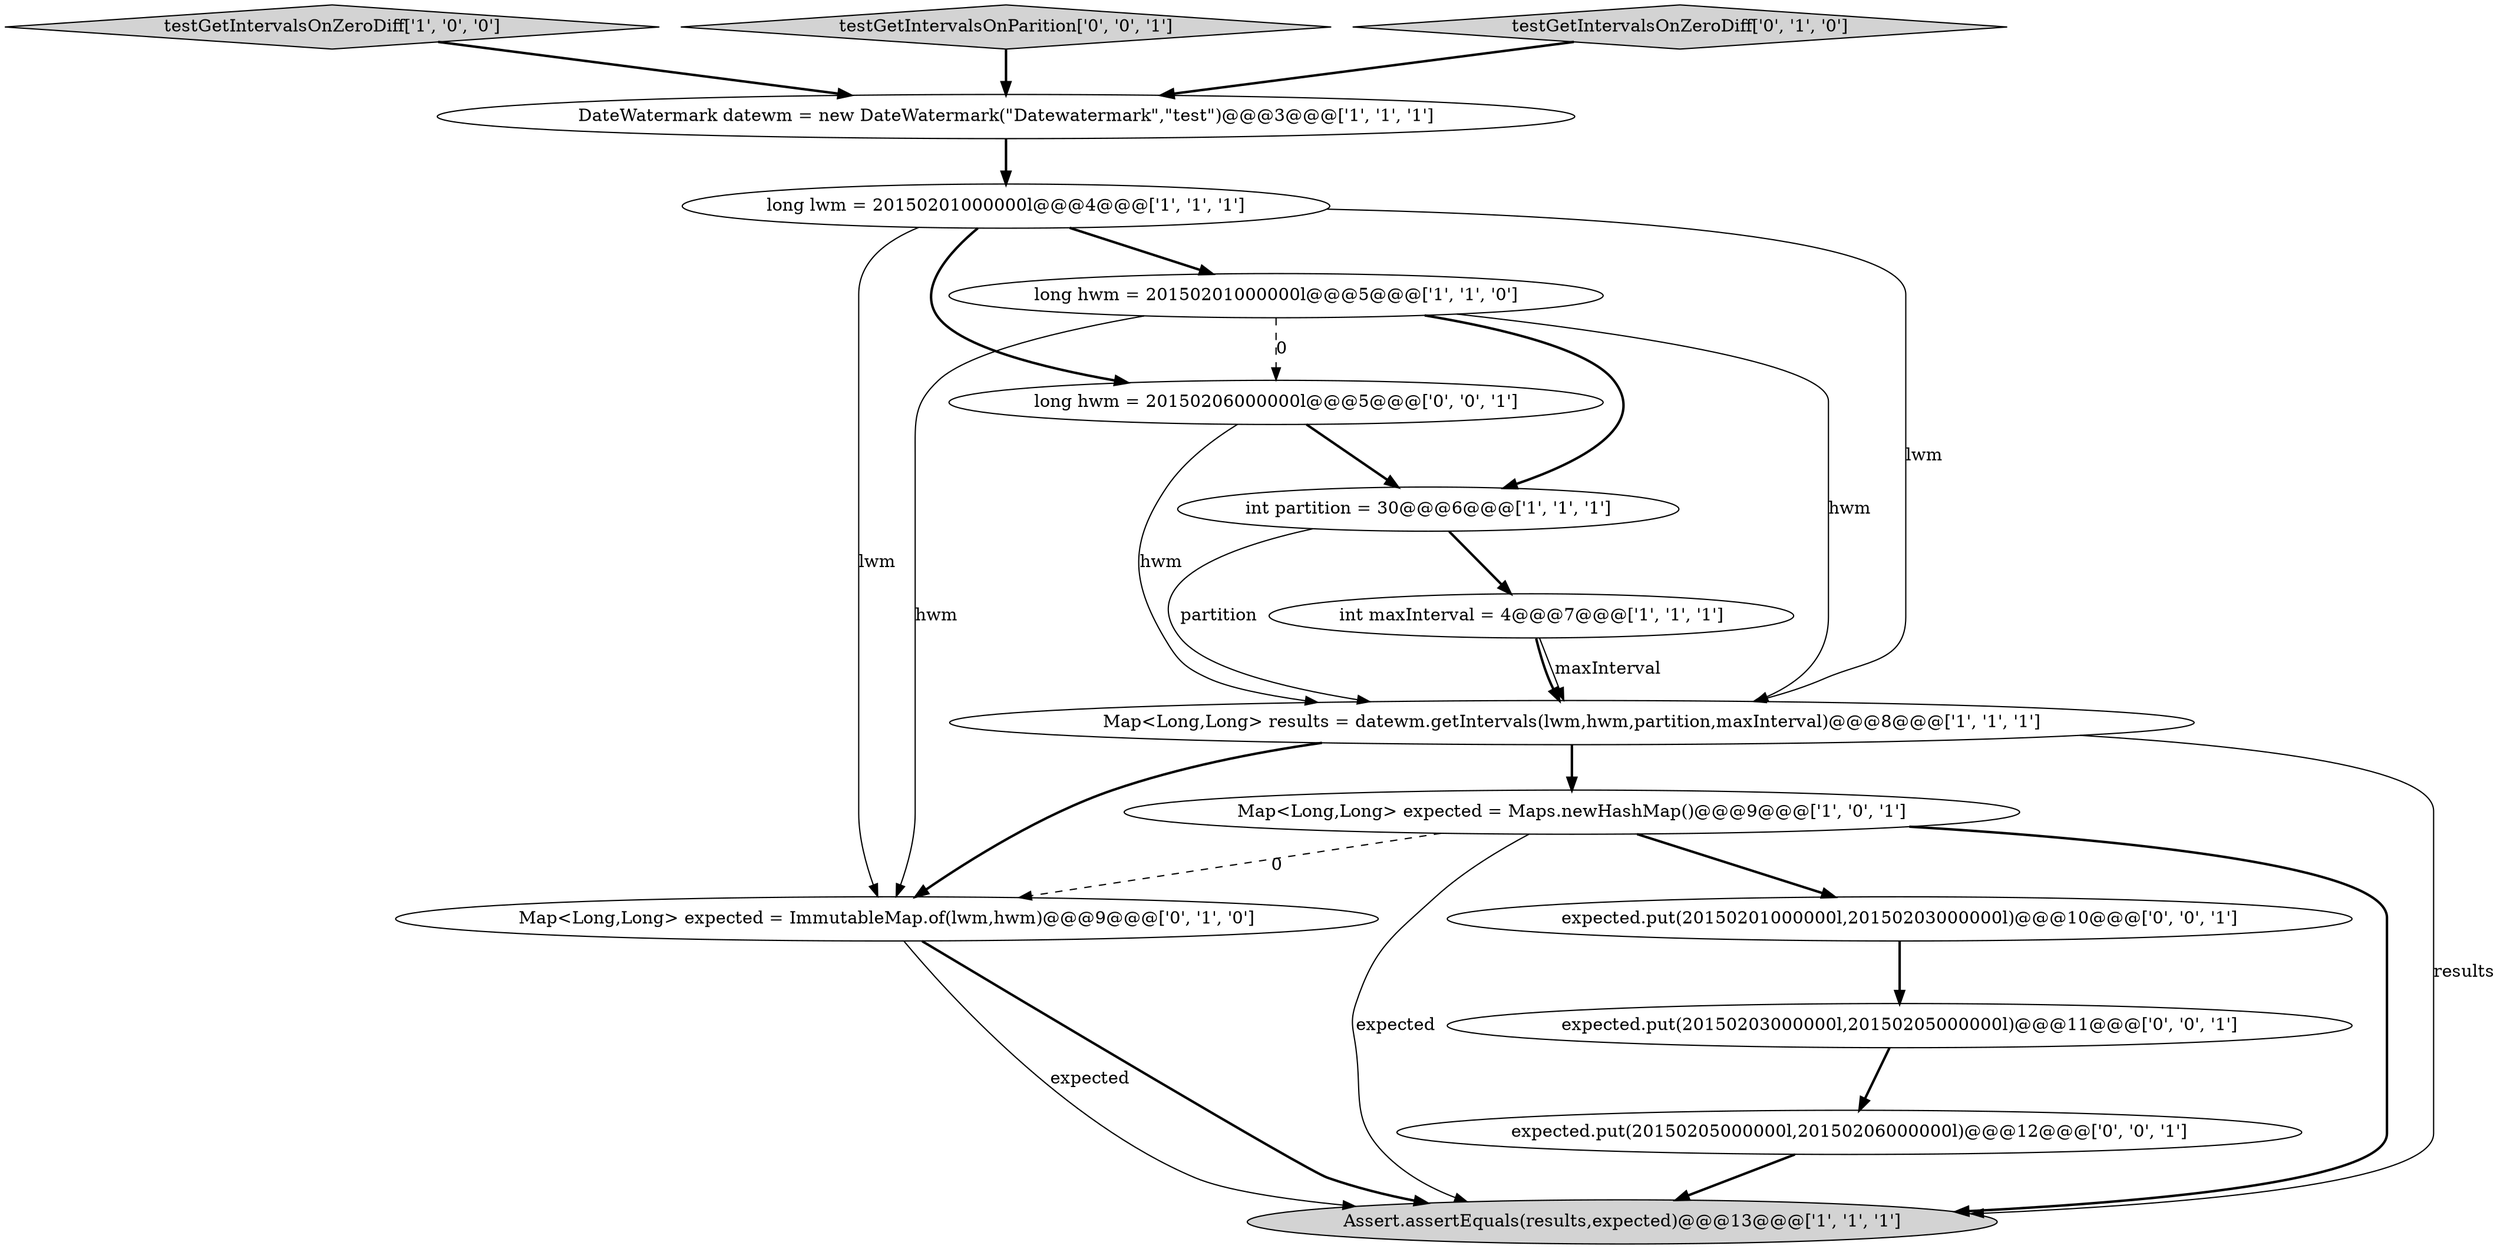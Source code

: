 digraph {
10 [style = filled, label = "Map<Long,Long> expected = ImmutableMap.of(lwm,hwm)@@@9@@@['0', '1', '0']", fillcolor = white, shape = ellipse image = "AAA1AAABBB2BBB"];
3 [style = filled, label = "long hwm = 20150201000000l@@@5@@@['1', '1', '0']", fillcolor = white, shape = ellipse image = "AAA0AAABBB1BBB"];
5 [style = filled, label = "Assert.assertEquals(results,expected)@@@13@@@['1', '1', '1']", fillcolor = lightgray, shape = ellipse image = "AAA0AAABBB1BBB"];
1 [style = filled, label = "testGetIntervalsOnZeroDiff['1', '0', '0']", fillcolor = lightgray, shape = diamond image = "AAA0AAABBB1BBB"];
0 [style = filled, label = "Map<Long,Long> expected = Maps.newHashMap()@@@9@@@['1', '0', '1']", fillcolor = white, shape = ellipse image = "AAA0AAABBB1BBB"];
12 [style = filled, label = "expected.put(20150205000000l,20150206000000l)@@@12@@@['0', '0', '1']", fillcolor = white, shape = ellipse image = "AAA0AAABBB3BBB"];
13 [style = filled, label = "expected.put(20150203000000l,20150205000000l)@@@11@@@['0', '0', '1']", fillcolor = white, shape = ellipse image = "AAA0AAABBB3BBB"];
6 [style = filled, label = "int partition = 30@@@6@@@['1', '1', '1']", fillcolor = white, shape = ellipse image = "AAA0AAABBB1BBB"];
11 [style = filled, label = "long hwm = 20150206000000l@@@5@@@['0', '0', '1']", fillcolor = white, shape = ellipse image = "AAA0AAABBB3BBB"];
15 [style = filled, label = "testGetIntervalsOnParition['0', '0', '1']", fillcolor = lightgray, shape = diamond image = "AAA0AAABBB3BBB"];
8 [style = filled, label = "Map<Long,Long> results = datewm.getIntervals(lwm,hwm,partition,maxInterval)@@@8@@@['1', '1', '1']", fillcolor = white, shape = ellipse image = "AAA0AAABBB1BBB"];
4 [style = filled, label = "long lwm = 20150201000000l@@@4@@@['1', '1', '1']", fillcolor = white, shape = ellipse image = "AAA0AAABBB1BBB"];
9 [style = filled, label = "testGetIntervalsOnZeroDiff['0', '1', '0']", fillcolor = lightgray, shape = diamond image = "AAA0AAABBB2BBB"];
14 [style = filled, label = "expected.put(20150201000000l,20150203000000l)@@@10@@@['0', '0', '1']", fillcolor = white, shape = ellipse image = "AAA0AAABBB3BBB"];
2 [style = filled, label = "DateWatermark datewm = new DateWatermark(\"Datewatermark\",\"test\")@@@3@@@['1', '1', '1']", fillcolor = white, shape = ellipse image = "AAA0AAABBB1BBB"];
7 [style = filled, label = "int maxInterval = 4@@@7@@@['1', '1', '1']", fillcolor = white, shape = ellipse image = "AAA0AAABBB1BBB"];
7->8 [style = bold, label=""];
2->4 [style = bold, label=""];
3->10 [style = solid, label="hwm"];
8->0 [style = bold, label=""];
4->11 [style = bold, label=""];
9->2 [style = bold, label=""];
14->13 [style = bold, label=""];
0->10 [style = dashed, label="0"];
3->11 [style = dashed, label="0"];
8->5 [style = solid, label="results"];
11->6 [style = bold, label=""];
11->8 [style = solid, label="hwm"];
3->8 [style = solid, label="hwm"];
15->2 [style = bold, label=""];
3->6 [style = bold, label=""];
10->5 [style = solid, label="expected"];
7->8 [style = solid, label="maxInterval"];
13->12 [style = bold, label=""];
12->5 [style = bold, label=""];
4->8 [style = solid, label="lwm"];
6->7 [style = bold, label=""];
0->5 [style = bold, label=""];
0->14 [style = bold, label=""];
0->5 [style = solid, label="expected"];
4->3 [style = bold, label=""];
1->2 [style = bold, label=""];
8->10 [style = bold, label=""];
10->5 [style = bold, label=""];
6->8 [style = solid, label="partition"];
4->10 [style = solid, label="lwm"];
}
